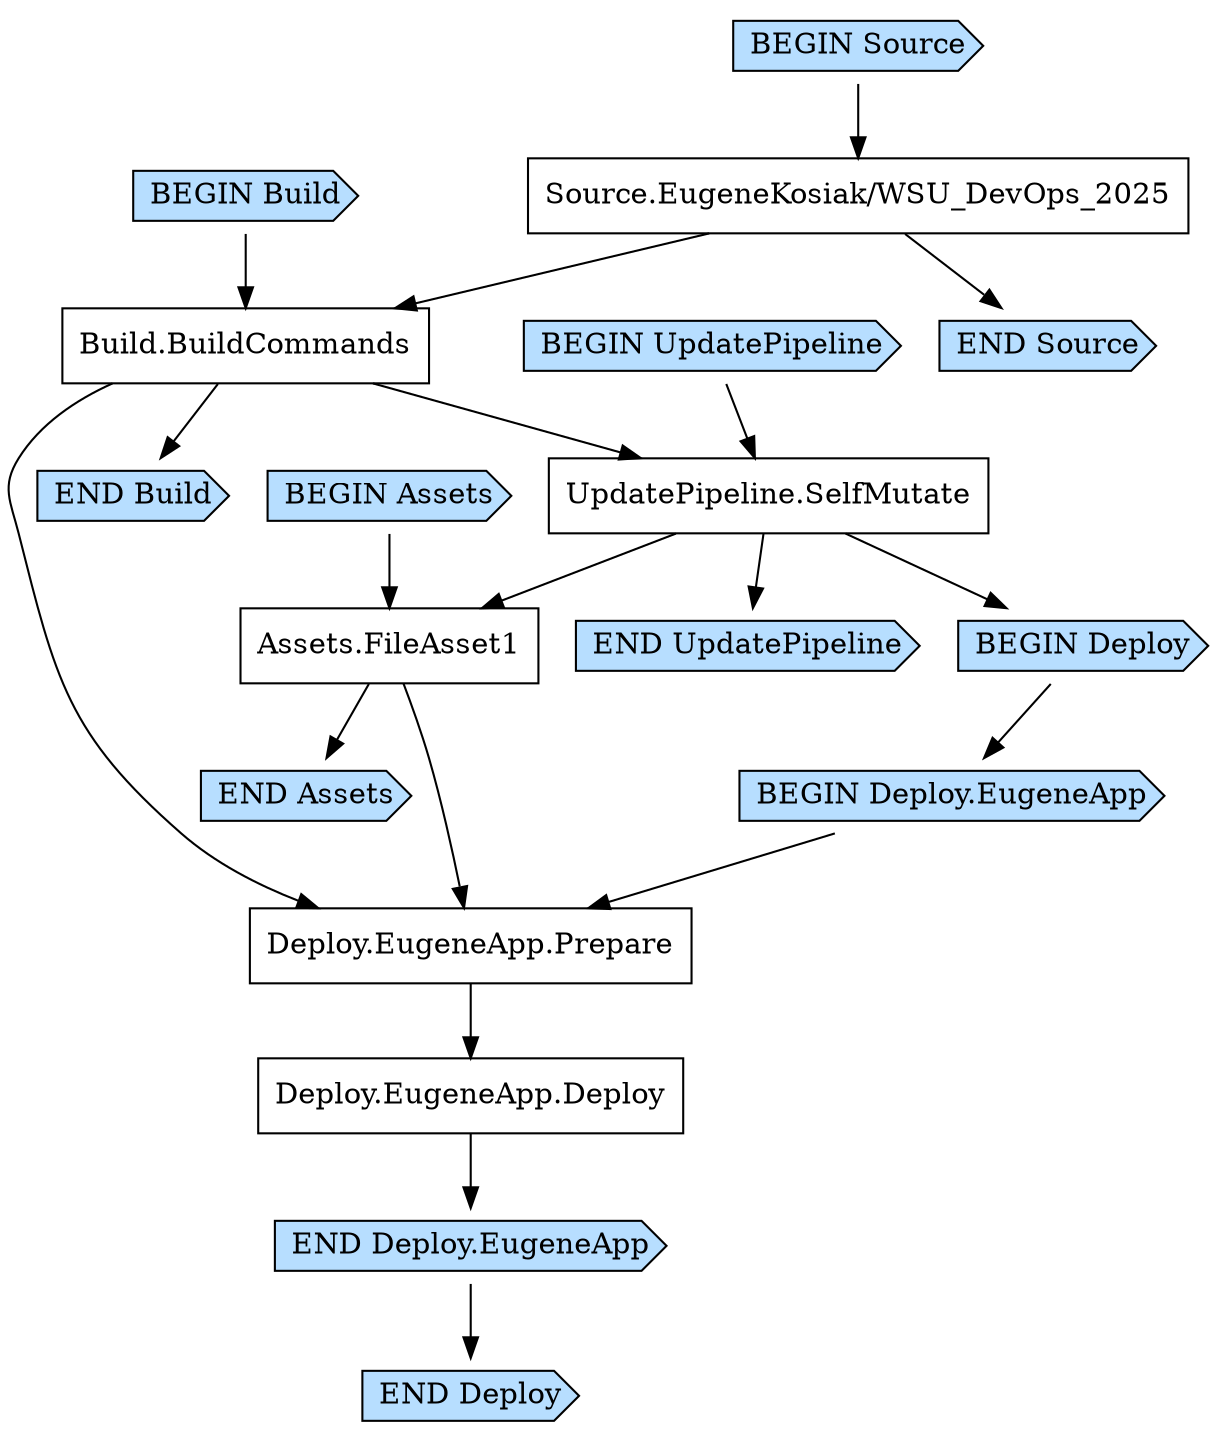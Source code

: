 digraph G {
  # Arrows represent an "unlocks" relationship (opposite of dependency). So chosen
  # because the layout looks more natural that way.
  # To represent subgraph dependencies, subgraphs are represented by BEGIN/END nodes.
  # To render: `dot -Tsvg EugenePipelineStackEugenePipeline94DD0C50.dot > graph.svg`, open in a browser.
  node [shape="box"];
"BEGIN Build" [shape="cds", style="filled", fillcolor="#b7deff"];
"END Build" [shape="cds", style="filled", fillcolor="#b7deff"];
"Build.BuildCommands";
"Source.EugeneKosiak/WSU_DevOps_2025" -> "Build.BuildCommands";
"BEGIN Build" -> "Build.BuildCommands";
"Build.BuildCommands" -> "END Build";
"BEGIN UpdatePipeline" [shape="cds", style="filled", fillcolor="#b7deff"];
"END UpdatePipeline" [shape="cds", style="filled", fillcolor="#b7deff"];
"UpdatePipeline.SelfMutate";
"Build.BuildCommands" -> "UpdatePipeline.SelfMutate";
"BEGIN UpdatePipeline" -> "UpdatePipeline.SelfMutate";
"UpdatePipeline.SelfMutate" -> "END UpdatePipeline";
"BEGIN Assets" [shape="cds", style="filled", fillcolor="#b7deff"];
"END Assets" [shape="cds", style="filled", fillcolor="#b7deff"];
"Assets.FileAsset1";
"UpdatePipeline.SelfMutate" -> "Assets.FileAsset1";
"BEGIN Assets" -> "Assets.FileAsset1";
"Assets.FileAsset1" -> "END Assets";
"BEGIN Deploy" [shape="cds", style="filled", fillcolor="#b7deff"];
"END Deploy" [shape="cds", style="filled", fillcolor="#b7deff"];
"UpdatePipeline.SelfMutate" -> "BEGIN Deploy";
"BEGIN Deploy.EugeneApp" [shape="cds", style="filled", fillcolor="#b7deff"];
"END Deploy.EugeneApp" [shape="cds", style="filled", fillcolor="#b7deff"];
"Deploy.EugeneApp.Deploy";
"Deploy.EugeneApp.Prepare" -> "Deploy.EugeneApp.Deploy";
"Deploy.EugeneApp.Prepare";
"Build.BuildCommands" -> "Deploy.EugeneApp.Prepare";
"Assets.FileAsset1" -> "Deploy.EugeneApp.Prepare";
"BEGIN Deploy.EugeneApp" -> "Deploy.EugeneApp.Prepare";
"Deploy.EugeneApp.Deploy" -> "END Deploy.EugeneApp";
"BEGIN Deploy" -> "BEGIN Deploy.EugeneApp";
"END Deploy.EugeneApp" -> "END Deploy";
"BEGIN Source" [shape="cds", style="filled", fillcolor="#b7deff"];
"END Source" [shape="cds", style="filled", fillcolor="#b7deff"];
"Source.EugeneKosiak/WSU_DevOps_2025";
"BEGIN Source" -> "Source.EugeneKosiak/WSU_DevOps_2025";
"Source.EugeneKosiak/WSU_DevOps_2025" -> "END Source";
}